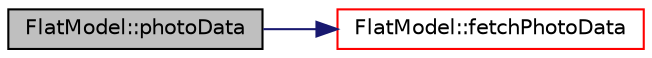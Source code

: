 digraph "FlatModel::photoData"
{
 // LATEX_PDF_SIZE
  edge [fontname="Helvetica",fontsize="10",labelfontname="Helvetica",labelfontsize="10"];
  node [fontname="Helvetica",fontsize="10",shape=record];
  rankdir="LR";
  Node1 [label="FlatModel::photoData",height=0.2,width=0.4,color="black", fillcolor="grey75", style="filled", fontcolor="black",tooltip=" "];
  Node1 -> Node2 [color="midnightblue",fontsize="10",style="solid",fontname="Helvetica"];
  Node2 [label="FlatModel::fetchPhotoData",height=0.2,width=0.4,color="red", fillcolor="white", style="filled",URL="$class_flat_model.html#a4a19431437655a63979f89d71253a931",tooltip=" "];
}
